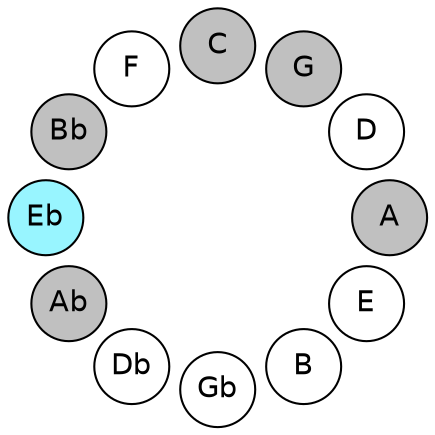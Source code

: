 
graph {

layout = circo;
mindist = .1

node [shape = circle, fontname = Helvetica, margin = 0, style = filled]
edge [style=invis]

subgraph 1 {
	E -- B -- Gb -- Db -- Ab -- Eb -- Bb -- F -- C -- G -- D -- A -- E
}

E [fillcolor = white];
B [fillcolor = white];
Gb [fillcolor = white];
Db [fillcolor = white];
Ab [fillcolor = gray];
Eb [fillcolor = cadetblue1];
Bb [fillcolor = gray];
F [fillcolor = white];
C [fillcolor = gray];
G [fillcolor = gray];
D [fillcolor = white];
A [fillcolor = gray];
}
